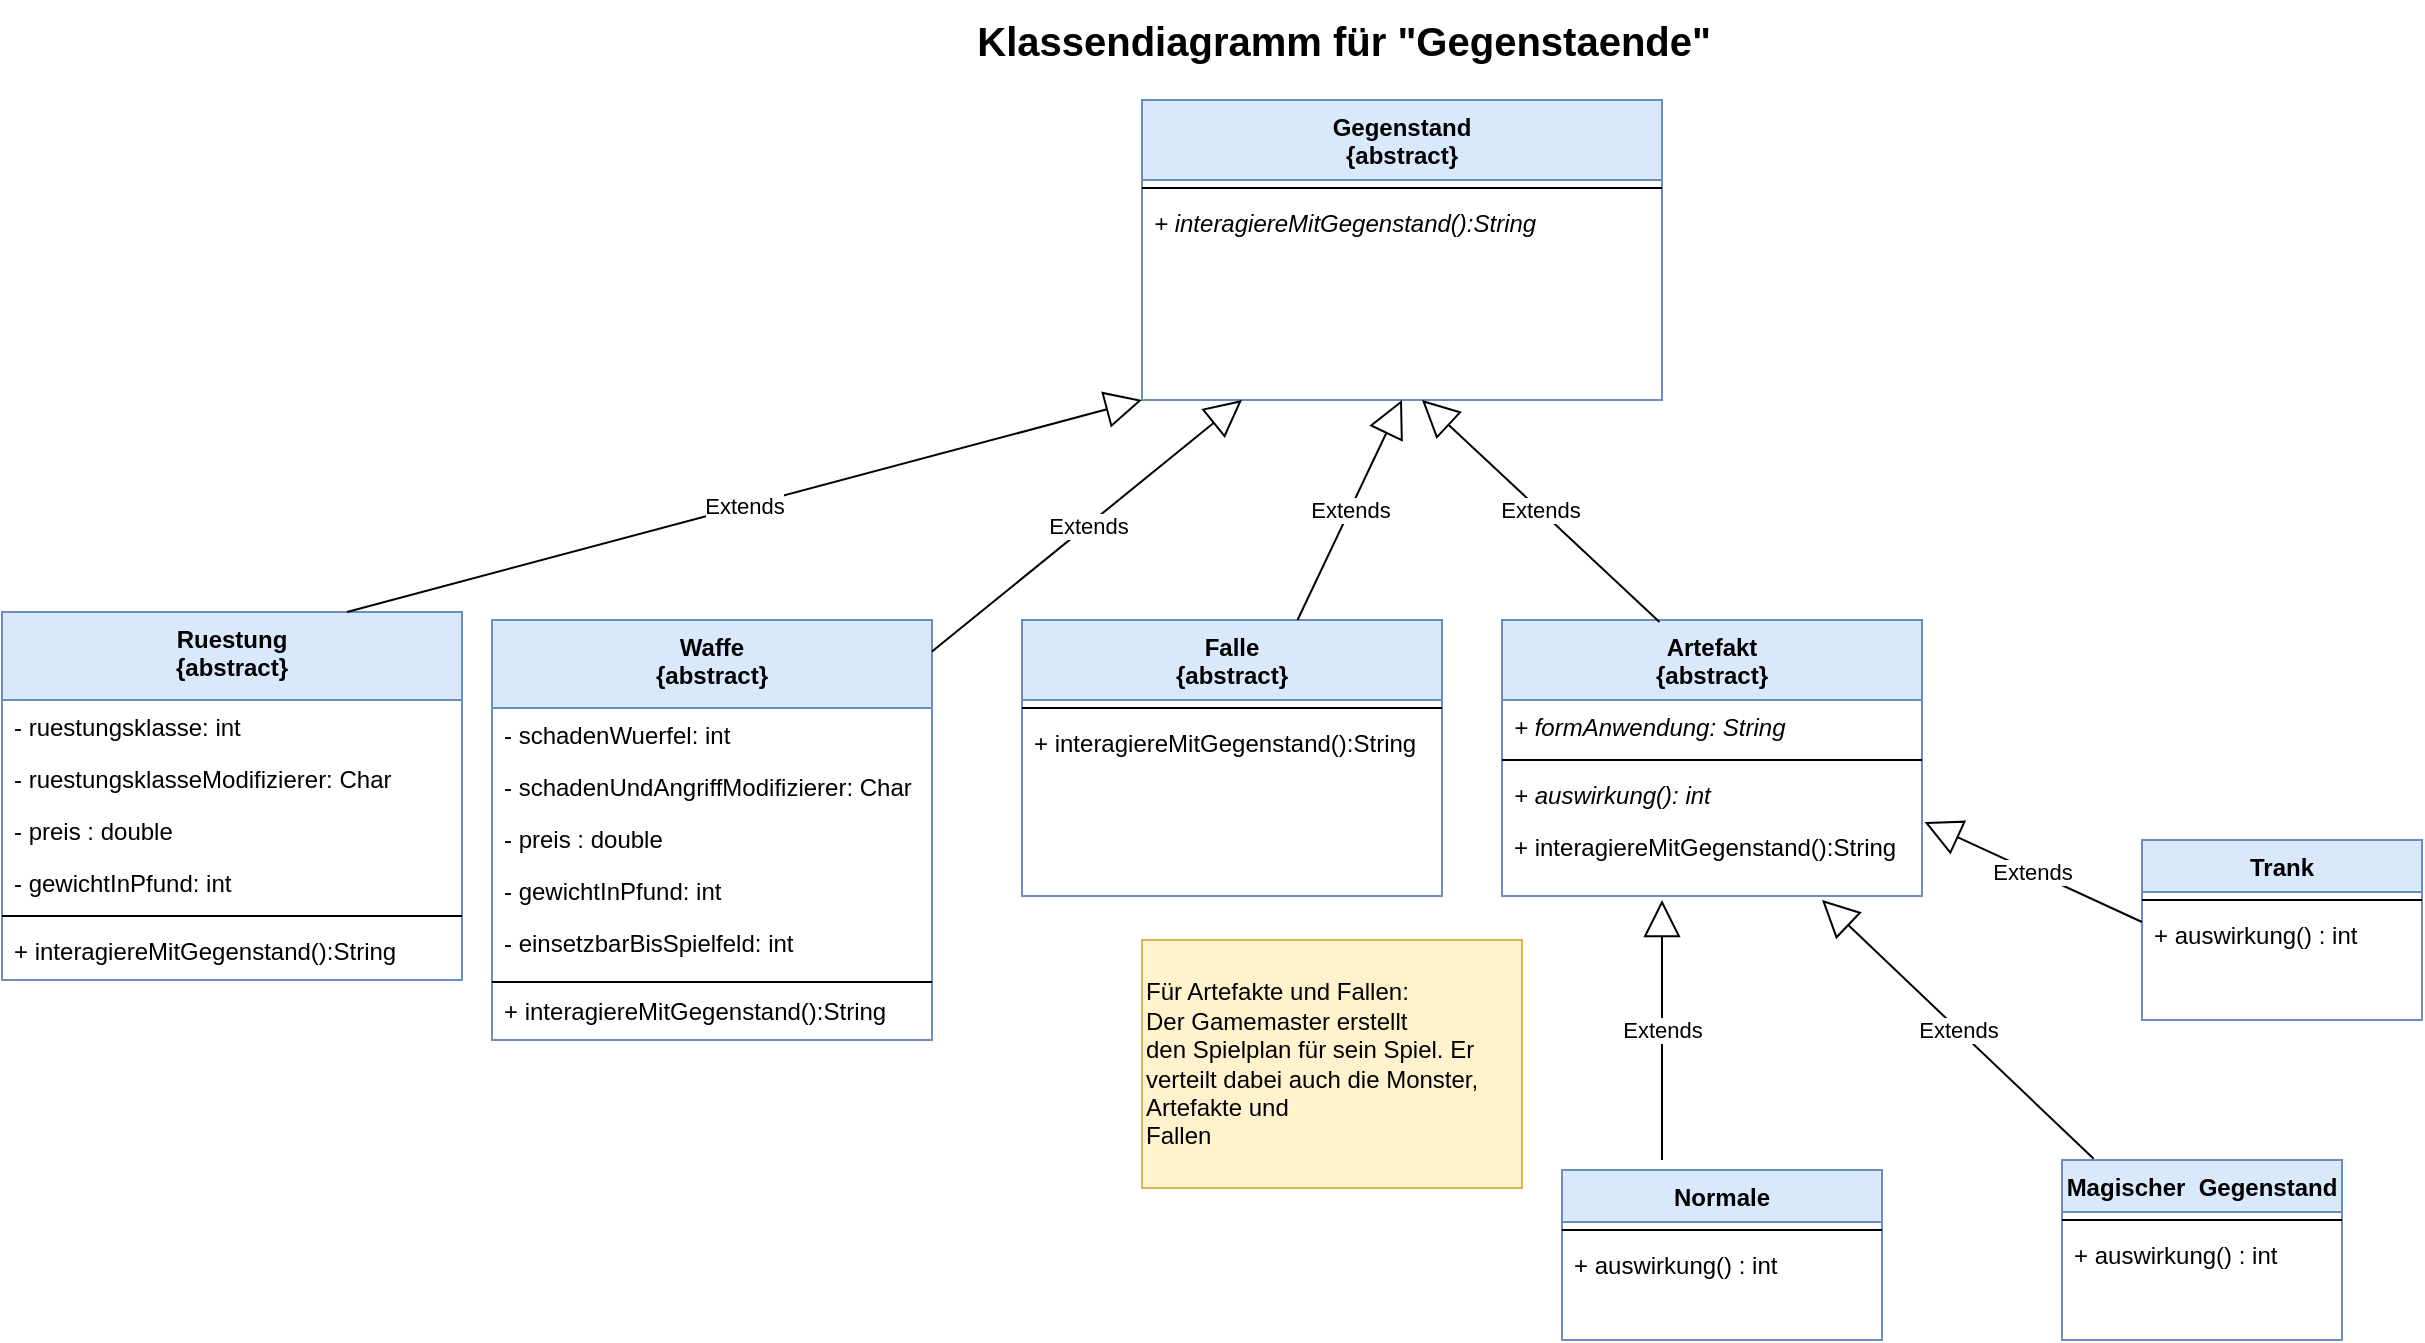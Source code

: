 <mxfile version="21.0.6" type="device"><diagram id="C5RBs43oDa-KdzZeNtuy" name="Page-1"><mxGraphModel dx="1362" dy="756" grid="1" gridSize="10" guides="1" tooltips="1" connect="1" arrows="1" fold="1" page="1" pageScale="1" pageWidth="827" pageHeight="1169" math="0" shadow="0"><root><mxCell id="WIyWlLk6GJQsqaUBKTNV-0"/><mxCell id="WIyWlLk6GJQsqaUBKTNV-1" parent="WIyWlLk6GJQsqaUBKTNV-0"/><mxCell id="zkfFHV4jXpPFQw0GAbJ--0" value="Gegenstand&#10;{abstract}" style="swimlane;fontStyle=1;align=center;verticalAlign=top;childLayout=stackLayout;horizontal=1;startSize=40;horizontalStack=0;resizeParent=1;resizeLast=0;collapsible=1;marginBottom=0;rounded=0;shadow=0;strokeWidth=1;fillColor=#dae8fc;strokeColor=#6c8ebf;" parent="WIyWlLk6GJQsqaUBKTNV-1" vertex="1"><mxGeometry x="450" y="50" width="260" height="150" as="geometry"><mxRectangle x="230" y="140" width="160" height="26" as="alternateBounds"/></mxGeometry></mxCell><mxCell id="zkfFHV4jXpPFQw0GAbJ--4" value="" style="line;html=1;strokeWidth=1;align=left;verticalAlign=middle;spacingTop=-1;spacingLeft=3;spacingRight=3;rotatable=0;labelPosition=right;points=[];portConstraint=eastwest;" parent="zkfFHV4jXpPFQw0GAbJ--0" vertex="1"><mxGeometry y="40" width="260" height="8" as="geometry"/></mxCell><mxCell id="fEIqwCD8O6F4YjXektSw-0" value="+ interagiereMitGegenstand():String" style="text;align=left;verticalAlign=top;spacingLeft=4;spacingRight=4;overflow=hidden;rotatable=0;points=[[0,0.5],[1,0.5]];portConstraint=eastwest;fontStyle=2" vertex="1" parent="zkfFHV4jXpPFQw0GAbJ--0"><mxGeometry y="48" width="260" height="26" as="geometry"/></mxCell><mxCell id="zkfFHV4jXpPFQw0GAbJ--6" value="Ruestung&#10;{abstract}" style="swimlane;fontStyle=1;align=center;verticalAlign=top;childLayout=stackLayout;horizontal=1;startSize=44;horizontalStack=0;resizeParent=1;resizeLast=0;collapsible=1;marginBottom=0;rounded=0;shadow=0;strokeWidth=1;fillColor=#dae8fc;strokeColor=#6c8ebf;" parent="WIyWlLk6GJQsqaUBKTNV-1" vertex="1"><mxGeometry x="-120" y="306" width="230" height="184" as="geometry"><mxRectangle x="130" y="380" width="160" height="26" as="alternateBounds"/></mxGeometry></mxCell><mxCell id="jdlNmh9dpy0hnz_WSMQ4-87" value="- ruestungsklasse: int" style="text;align=left;verticalAlign=top;spacingLeft=4;spacingRight=4;overflow=hidden;rotatable=0;points=[[0,0.5],[1,0.5]];portConstraint=eastwest;" parent="zkfFHV4jXpPFQw0GAbJ--6" vertex="1"><mxGeometry y="44" width="230" height="26" as="geometry"/></mxCell><mxCell id="pDBR2LgxGJJ7t8s5ZoTR-42" value="- ruestungsklasseModifizierer: Char" style="text;align=left;verticalAlign=top;spacingLeft=4;spacingRight=4;overflow=hidden;rotatable=0;points=[[0,0.5],[1,0.5]];portConstraint=eastwest;" parent="zkfFHV4jXpPFQw0GAbJ--6" vertex="1"><mxGeometry y="70" width="230" height="26" as="geometry"/></mxCell><mxCell id="zkfFHV4jXpPFQw0GAbJ--7" value="- preis : double" style="text;align=left;verticalAlign=top;spacingLeft=4;spacingRight=4;overflow=hidden;rotatable=0;points=[[0,0.5],[1,0.5]];portConstraint=eastwest;" parent="zkfFHV4jXpPFQw0GAbJ--6" vertex="1"><mxGeometry y="96" width="230" height="26" as="geometry"/></mxCell><mxCell id="jdlNmh9dpy0hnz_WSMQ4-7" value="- gewichtInPfund: int" style="text;align=left;verticalAlign=top;spacingLeft=4;spacingRight=4;overflow=hidden;rotatable=0;points=[[0,0.5],[1,0.5]];portConstraint=eastwest;" parent="zkfFHV4jXpPFQw0GAbJ--6" vertex="1"><mxGeometry y="122" width="230" height="26" as="geometry"/></mxCell><mxCell id="zkfFHV4jXpPFQw0GAbJ--9" value="" style="line;html=1;strokeWidth=1;align=left;verticalAlign=middle;spacingTop=-1;spacingLeft=3;spacingRight=3;rotatable=0;labelPosition=right;points=[];portConstraint=eastwest;" parent="zkfFHV4jXpPFQw0GAbJ--6" vertex="1"><mxGeometry y="148" width="230" height="8" as="geometry"/></mxCell><mxCell id="fEIqwCD8O6F4YjXektSw-1" value="+ interagiereMitGegenstand():String" style="text;align=left;verticalAlign=top;spacingLeft=4;spacingRight=4;overflow=hidden;rotatable=0;points=[[0,0.5],[1,0.5]];portConstraint=eastwest;fontStyle=0" vertex="1" parent="zkfFHV4jXpPFQw0GAbJ--6"><mxGeometry y="156" width="230" height="26" as="geometry"/></mxCell><mxCell id="zkfFHV4jXpPFQw0GAbJ--13" value="Waffe&#10;{abstract}" style="swimlane;fontStyle=1;align=center;verticalAlign=top;childLayout=stackLayout;horizontal=1;startSize=44;horizontalStack=0;resizeParent=1;resizeLast=0;collapsible=1;marginBottom=0;rounded=0;shadow=0;strokeWidth=1;fillColor=#dae8fc;strokeColor=#6c8ebf;" parent="WIyWlLk6GJQsqaUBKTNV-1" vertex="1"><mxGeometry x="125" y="310" width="220" height="210" as="geometry"><mxRectangle x="340" y="380" width="170" height="26" as="alternateBounds"/></mxGeometry></mxCell><mxCell id="pDBR2LgxGJJ7t8s5ZoTR-40" value="- schadenWuerfel: int" style="text;align=left;verticalAlign=top;spacingLeft=4;spacingRight=4;overflow=hidden;rotatable=0;points=[[0,0.5],[1,0.5]];portConstraint=eastwest;" parent="zkfFHV4jXpPFQw0GAbJ--13" vertex="1"><mxGeometry y="44" width="220" height="26" as="geometry"/></mxCell><mxCell id="jdlNmh9dpy0hnz_WSMQ4-2" value="- schadenUndAngriffModifizierer: Char" style="text;align=left;verticalAlign=top;spacingLeft=4;spacingRight=4;overflow=hidden;rotatable=0;points=[[0,0.5],[1,0.5]];portConstraint=eastwest;" parent="zkfFHV4jXpPFQw0GAbJ--13" vertex="1"><mxGeometry y="70" width="220" height="26" as="geometry"/></mxCell><mxCell id="5VYtcVGwD0X2BU78A318-43" value="- preis : double" style="text;align=left;verticalAlign=top;spacingLeft=4;spacingRight=4;overflow=hidden;rotatable=0;points=[[0,0.5],[1,0.5]];portConstraint=eastwest;" parent="zkfFHV4jXpPFQw0GAbJ--13" vertex="1"><mxGeometry y="96" width="220" height="26" as="geometry"/></mxCell><mxCell id="jdlNmh9dpy0hnz_WSMQ4-3" value="- gewichtInPfund: int" style="text;align=left;verticalAlign=top;spacingLeft=4;spacingRight=4;overflow=hidden;rotatable=0;points=[[0,0.5],[1,0.5]];portConstraint=eastwest;" parent="zkfFHV4jXpPFQw0GAbJ--13" vertex="1"><mxGeometry y="122" width="220" height="26" as="geometry"/></mxCell><mxCell id="5VYtcVGwD0X2BU78A318-42" value="- einsetzbarBisSpielfeld: int" style="text;align=left;verticalAlign=top;spacingLeft=4;spacingRight=4;overflow=hidden;rotatable=0;points=[[0,0.5],[1,0.5]];portConstraint=eastwest;" parent="zkfFHV4jXpPFQw0GAbJ--13" vertex="1"><mxGeometry y="148" width="220" height="32" as="geometry"/></mxCell><mxCell id="zkfFHV4jXpPFQw0GAbJ--15" value="" style="line;html=1;strokeWidth=1;align=left;verticalAlign=middle;spacingTop=-1;spacingLeft=3;spacingRight=3;rotatable=0;labelPosition=right;points=[];portConstraint=eastwest;" parent="zkfFHV4jXpPFQw0GAbJ--13" vertex="1"><mxGeometry y="180" width="220" height="2" as="geometry"/></mxCell><mxCell id="fEIqwCD8O6F4YjXektSw-2" value="+ interagiereMitGegenstand():String" style="text;align=left;verticalAlign=top;spacingLeft=4;spacingRight=4;overflow=hidden;rotatable=0;points=[[0,0.5],[1,0.5]];portConstraint=eastwest;fontStyle=0" vertex="1" parent="zkfFHV4jXpPFQw0GAbJ--13"><mxGeometry y="182" width="220" height="26" as="geometry"/></mxCell><mxCell id="5VYtcVGwD0X2BU78A318-0" value="Magischer  Gegenstand" style="swimlane;fontStyle=1;align=center;verticalAlign=top;childLayout=stackLayout;horizontal=1;startSize=26;horizontalStack=0;resizeParent=1;resizeLast=0;collapsible=1;marginBottom=0;rounded=0;shadow=0;strokeWidth=1;fillColor=#dae8fc;strokeColor=#6c8ebf;" parent="WIyWlLk6GJQsqaUBKTNV-1" vertex="1"><mxGeometry x="910" y="580" width="140" height="90" as="geometry"><mxRectangle x="130" y="380" width="160" height="26" as="alternateBounds"/></mxGeometry></mxCell><mxCell id="5VYtcVGwD0X2BU78A318-3" value="" style="line;html=1;strokeWidth=1;align=left;verticalAlign=middle;spacingTop=-1;spacingLeft=3;spacingRight=3;rotatable=0;labelPosition=right;points=[];portConstraint=eastwest;" parent="5VYtcVGwD0X2BU78A318-0" vertex="1"><mxGeometry y="26" width="140" height="8" as="geometry"/></mxCell><mxCell id="5VYtcVGwD0X2BU78A318-5" value="+ auswirkung() : int" style="text;align=left;verticalAlign=top;spacingLeft=4;spacingRight=4;overflow=hidden;rotatable=0;points=[[0,0.5],[1,0.5]];portConstraint=eastwest;" parent="5VYtcVGwD0X2BU78A318-0" vertex="1"><mxGeometry y="34" width="140" height="26" as="geometry"/></mxCell><mxCell id="5VYtcVGwD0X2BU78A318-12" value="Falle&#10;{abstract}" style="swimlane;fontStyle=1;align=center;verticalAlign=top;childLayout=stackLayout;horizontal=1;startSize=40;horizontalStack=0;resizeParent=1;resizeLast=0;collapsible=1;marginBottom=0;rounded=0;shadow=0;strokeWidth=1;fillColor=#dae8fc;strokeColor=#6c8ebf;" parent="WIyWlLk6GJQsqaUBKTNV-1" vertex="1"><mxGeometry x="390" y="310" width="210" height="138" as="geometry"><mxRectangle x="130" y="380" width="160" height="26" as="alternateBounds"/></mxGeometry></mxCell><mxCell id="5VYtcVGwD0X2BU78A318-15" value="" style="line;html=1;strokeWidth=1;align=left;verticalAlign=middle;spacingTop=-1;spacingLeft=3;spacingRight=3;rotatable=0;labelPosition=right;points=[];portConstraint=eastwest;" parent="5VYtcVGwD0X2BU78A318-12" vertex="1"><mxGeometry y="40" width="210" height="8" as="geometry"/></mxCell><mxCell id="fEIqwCD8O6F4YjXektSw-3" value="+ interagiereMitGegenstand():String" style="text;align=left;verticalAlign=top;spacingLeft=4;spacingRight=4;overflow=hidden;rotatable=0;points=[[0,0.5],[1,0.5]];portConstraint=eastwest;fontStyle=0" vertex="1" parent="5VYtcVGwD0X2BU78A318-12"><mxGeometry y="48" width="210" height="26" as="geometry"/></mxCell><mxCell id="5VYtcVGwD0X2BU78A318-18" value="Trank" style="swimlane;fontStyle=1;align=center;verticalAlign=top;childLayout=stackLayout;horizontal=1;startSize=26;horizontalStack=0;resizeParent=1;resizeLast=0;collapsible=1;marginBottom=0;rounded=0;shadow=0;strokeWidth=1;fillColor=#dae8fc;strokeColor=#6c8ebf;" parent="WIyWlLk6GJQsqaUBKTNV-1" vertex="1"><mxGeometry x="950" y="420" width="140" height="90" as="geometry"><mxRectangle x="130" y="380" width="160" height="26" as="alternateBounds"/></mxGeometry></mxCell><mxCell id="5VYtcVGwD0X2BU78A318-21" value="" style="line;html=1;strokeWidth=1;align=left;verticalAlign=middle;spacingTop=-1;spacingLeft=3;spacingRight=3;rotatable=0;labelPosition=right;points=[];portConstraint=eastwest;" parent="5VYtcVGwD0X2BU78A318-18" vertex="1"><mxGeometry y="26" width="140" height="8" as="geometry"/></mxCell><mxCell id="5VYtcVGwD0X2BU78A318-23" value="+ auswirkung() : int" style="text;align=left;verticalAlign=top;spacingLeft=4;spacingRight=4;overflow=hidden;rotatable=0;points=[[0,0.5],[1,0.5]];portConstraint=eastwest;" parent="5VYtcVGwD0X2BU78A318-18" vertex="1"><mxGeometry y="34" width="140" height="26" as="geometry"/></mxCell><mxCell id="5VYtcVGwD0X2BU78A318-35" value="Artefakt&#10;{abstract}" style="swimlane;fontStyle=1;align=center;verticalAlign=top;childLayout=stackLayout;horizontal=1;startSize=40;horizontalStack=0;resizeParent=1;resizeLast=0;collapsible=1;marginBottom=0;rounded=0;shadow=0;strokeWidth=1;fillColor=#dae8fc;strokeColor=#6c8ebf;" parent="WIyWlLk6GJQsqaUBKTNV-1" vertex="1"><mxGeometry x="630" y="310" width="210" height="138" as="geometry"><mxRectangle x="130" y="380" width="160" height="26" as="alternateBounds"/></mxGeometry></mxCell><mxCell id="pDBR2LgxGJJ7t8s5ZoTR-45" value="+ formAnwendung: String" style="text;align=left;verticalAlign=top;spacingLeft=4;spacingRight=4;overflow=hidden;rotatable=0;points=[[0,0.5],[1,0.5]];portConstraint=eastwest;fontStyle=2" parent="5VYtcVGwD0X2BU78A318-35" vertex="1"><mxGeometry y="40" width="210" height="26" as="geometry"/></mxCell><mxCell id="5VYtcVGwD0X2BU78A318-38" value="" style="line;html=1;strokeWidth=1;align=left;verticalAlign=middle;spacingTop=-1;spacingLeft=3;spacingRight=3;rotatable=0;labelPosition=right;points=[];portConstraint=eastwest;" parent="5VYtcVGwD0X2BU78A318-35" vertex="1"><mxGeometry y="66" width="210" height="8" as="geometry"/></mxCell><mxCell id="5VYtcVGwD0X2BU78A318-39" value="+ auswirkung(): int" style="text;align=left;verticalAlign=top;spacingLeft=4;spacingRight=4;overflow=hidden;rotatable=0;points=[[0,0.5],[1,0.5]];portConstraint=eastwest;fontStyle=2" parent="5VYtcVGwD0X2BU78A318-35" vertex="1"><mxGeometry y="74" width="210" height="26" as="geometry"/></mxCell><mxCell id="fEIqwCD8O6F4YjXektSw-4" value="+ interagiereMitGegenstand():String" style="text;align=left;verticalAlign=top;spacingLeft=4;spacingRight=4;overflow=hidden;rotatable=0;points=[[0,0.5],[1,0.5]];portConstraint=eastwest;fontStyle=0" vertex="1" parent="5VYtcVGwD0X2BU78A318-35"><mxGeometry y="100" width="210" height="26" as="geometry"/></mxCell><mxCell id="jdlNmh9dpy0hnz_WSMQ4-22" value="&lt;b&gt;&lt;font style=&quot;font-size: 20px;&quot;&gt;&amp;nbsp; Klassendiagramm für &quot;Gegenstaende&quot;&lt;/font&gt;&lt;/b&gt;" style="text;html=1;align=center;verticalAlign=middle;resizable=0;points=[];autosize=1;strokeColor=none;fillColor=none;" parent="WIyWlLk6GJQsqaUBKTNV-1" vertex="1"><mxGeometry x="345" width="400" height="40" as="geometry"/></mxCell><mxCell id="pDBR2LgxGJJ7t8s5ZoTR-24" value="Normale" style="swimlane;fontStyle=1;align=center;verticalAlign=top;childLayout=stackLayout;horizontal=1;startSize=26;horizontalStack=0;resizeParent=1;resizeLast=0;collapsible=1;marginBottom=0;rounded=0;shadow=0;strokeWidth=1;fillColor=#dae8fc;strokeColor=#6c8ebf;" parent="WIyWlLk6GJQsqaUBKTNV-1" vertex="1"><mxGeometry x="660" y="585" width="160" height="85" as="geometry"><mxRectangle x="130" y="380" width="160" height="26" as="alternateBounds"/></mxGeometry></mxCell><mxCell id="pDBR2LgxGJJ7t8s5ZoTR-27" value="" style="line;html=1;strokeWidth=1;align=left;verticalAlign=middle;spacingTop=-1;spacingLeft=3;spacingRight=3;rotatable=0;labelPosition=right;points=[];portConstraint=eastwest;" parent="pDBR2LgxGJJ7t8s5ZoTR-24" vertex="1"><mxGeometry y="26" width="160" height="8" as="geometry"/></mxCell><mxCell id="pDBR2LgxGJJ7t8s5ZoTR-28" value="+ auswirkung() : int" style="text;align=left;verticalAlign=top;spacingLeft=4;spacingRight=4;overflow=hidden;rotatable=0;points=[[0,0.5],[1,0.5]];portConstraint=eastwest;" parent="pDBR2LgxGJJ7t8s5ZoTR-24" vertex="1"><mxGeometry y="34" width="160" height="26" as="geometry"/></mxCell><mxCell id="pDBR2LgxGJJ7t8s5ZoTR-29" value="Extends" style="endArrow=block;endSize=16;endFill=0;html=1;rounded=0;entryX=0.5;entryY=1;entryDx=0;entryDy=0;" parent="WIyWlLk6GJQsqaUBKTNV-1" source="5VYtcVGwD0X2BU78A318-12" target="zkfFHV4jXpPFQw0GAbJ--0" edge="1"><mxGeometry width="160" relative="1" as="geometry"><mxPoint x="510" y="530" as="sourcePoint"/><mxPoint x="540" y="190" as="targetPoint"/></mxGeometry></mxCell><mxCell id="pDBR2LgxGJJ7t8s5ZoTR-52" value="Für Artefakte und Fallen:&lt;br&gt;Der Gamemaster erstellt&lt;br&gt;den Spielplan für sein Spiel. Er verteilt dabei auch die Monster, Artefakte und&lt;br&gt;Fallen" style="text;html=1;strokeColor=#d6b656;fillColor=#fff2cc;align=left;verticalAlign=middle;whiteSpace=wrap;rounded=0;" parent="WIyWlLk6GJQsqaUBKTNV-1" vertex="1"><mxGeometry x="450" y="470" width="190" height="124" as="geometry"/></mxCell><mxCell id="G1ZsjAZ_Jjq35C4xt4GH-0" value="Extends" style="endArrow=block;endSize=16;endFill=0;html=1;rounded=0;exitX=0.75;exitY=0;exitDx=0;exitDy=0;entryX=0;entryY=1;entryDx=0;entryDy=0;" parent="WIyWlLk6GJQsqaUBKTNV-1" source="zkfFHV4jXpPFQw0GAbJ--6" target="zkfFHV4jXpPFQw0GAbJ--0" edge="1"><mxGeometry width="160" relative="1" as="geometry"><mxPoint x="757" y="595" as="sourcePoint"/><mxPoint x="720" y="460" as="targetPoint"/></mxGeometry></mxCell><mxCell id="G1ZsjAZ_Jjq35C4xt4GH-1" value="Extends" style="endArrow=block;endSize=16;endFill=0;html=1;rounded=0;" parent="WIyWlLk6GJQsqaUBKTNV-1" source="zkfFHV4jXpPFQw0GAbJ--13" edge="1"><mxGeometry width="160" relative="1" as="geometry"><mxPoint x="767" y="605" as="sourcePoint"/><mxPoint x="500" y="200" as="targetPoint"/></mxGeometry></mxCell><mxCell id="G1ZsjAZ_Jjq35C4xt4GH-2" value="Extends" style="endArrow=block;endSize=16;endFill=0;html=1;rounded=0;exitX=0.375;exitY=0.007;exitDx=0;exitDy=0;exitPerimeter=0;" parent="WIyWlLk6GJQsqaUBKTNV-1" source="5VYtcVGwD0X2BU78A318-35" edge="1"><mxGeometry width="160" relative="1" as="geometry"><mxPoint x="777" y="615" as="sourcePoint"/><mxPoint x="590" y="200" as="targetPoint"/></mxGeometry></mxCell><mxCell id="FGAerXcirn33G0LEW48D-0" value="Extends" style="endArrow=block;endSize=16;endFill=0;html=1;rounded=0;exitX=0;exitY=0.269;exitDx=0;exitDy=0;exitPerimeter=0;entryX=1.006;entryY=1.038;entryDx=0;entryDy=0;entryPerimeter=0;" parent="WIyWlLk6GJQsqaUBKTNV-1" source="5VYtcVGwD0X2BU78A318-23" target="5VYtcVGwD0X2BU78A318-39" edge="1"><mxGeometry width="160" relative="1" as="geometry"><mxPoint x="730" y="321" as="sourcePoint"/><mxPoint x="600" y="210" as="targetPoint"/></mxGeometry></mxCell><mxCell id="FGAerXcirn33G0LEW48D-1" value="Extends" style="endArrow=block;endSize=16;endFill=0;html=1;rounded=0;exitX=0.113;exitY=-0.007;exitDx=0;exitDy=0;exitPerimeter=0;" parent="WIyWlLk6GJQsqaUBKTNV-1" source="5VYtcVGwD0X2BU78A318-0" edge="1"><mxGeometry width="160" relative="1" as="geometry"><mxPoint x="740" y="331" as="sourcePoint"/><mxPoint x="790" y="450" as="targetPoint"/></mxGeometry></mxCell><mxCell id="FGAerXcirn33G0LEW48D-2" value="Extends" style="endArrow=block;endSize=16;endFill=0;html=1;rounded=0;" parent="WIyWlLk6GJQsqaUBKTNV-1" edge="1"><mxGeometry width="160" relative="1" as="geometry"><mxPoint x="710" y="580" as="sourcePoint"/><mxPoint x="710" y="450" as="targetPoint"/></mxGeometry></mxCell></root></mxGraphModel></diagram></mxfile>